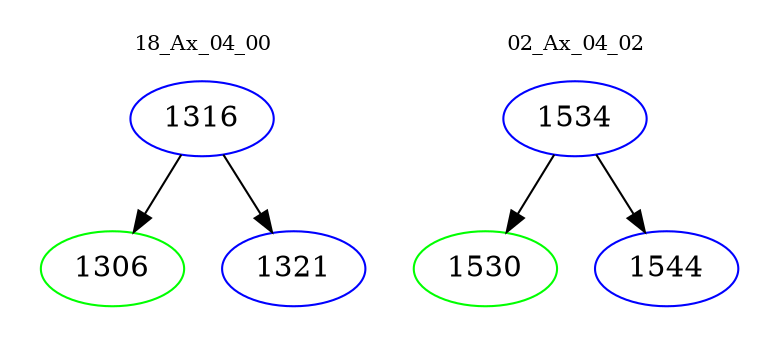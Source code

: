 digraph{
subgraph cluster_0 {
color = white
label = "18_Ax_04_00";
fontsize=10;
T0_1316 [label="1316", color="blue"]
T0_1316 -> T0_1306 [color="black"]
T0_1306 [label="1306", color="green"]
T0_1316 -> T0_1321 [color="black"]
T0_1321 [label="1321", color="blue"]
}
subgraph cluster_1 {
color = white
label = "02_Ax_04_02";
fontsize=10;
T1_1534 [label="1534", color="blue"]
T1_1534 -> T1_1530 [color="black"]
T1_1530 [label="1530", color="green"]
T1_1534 -> T1_1544 [color="black"]
T1_1544 [label="1544", color="blue"]
}
}
